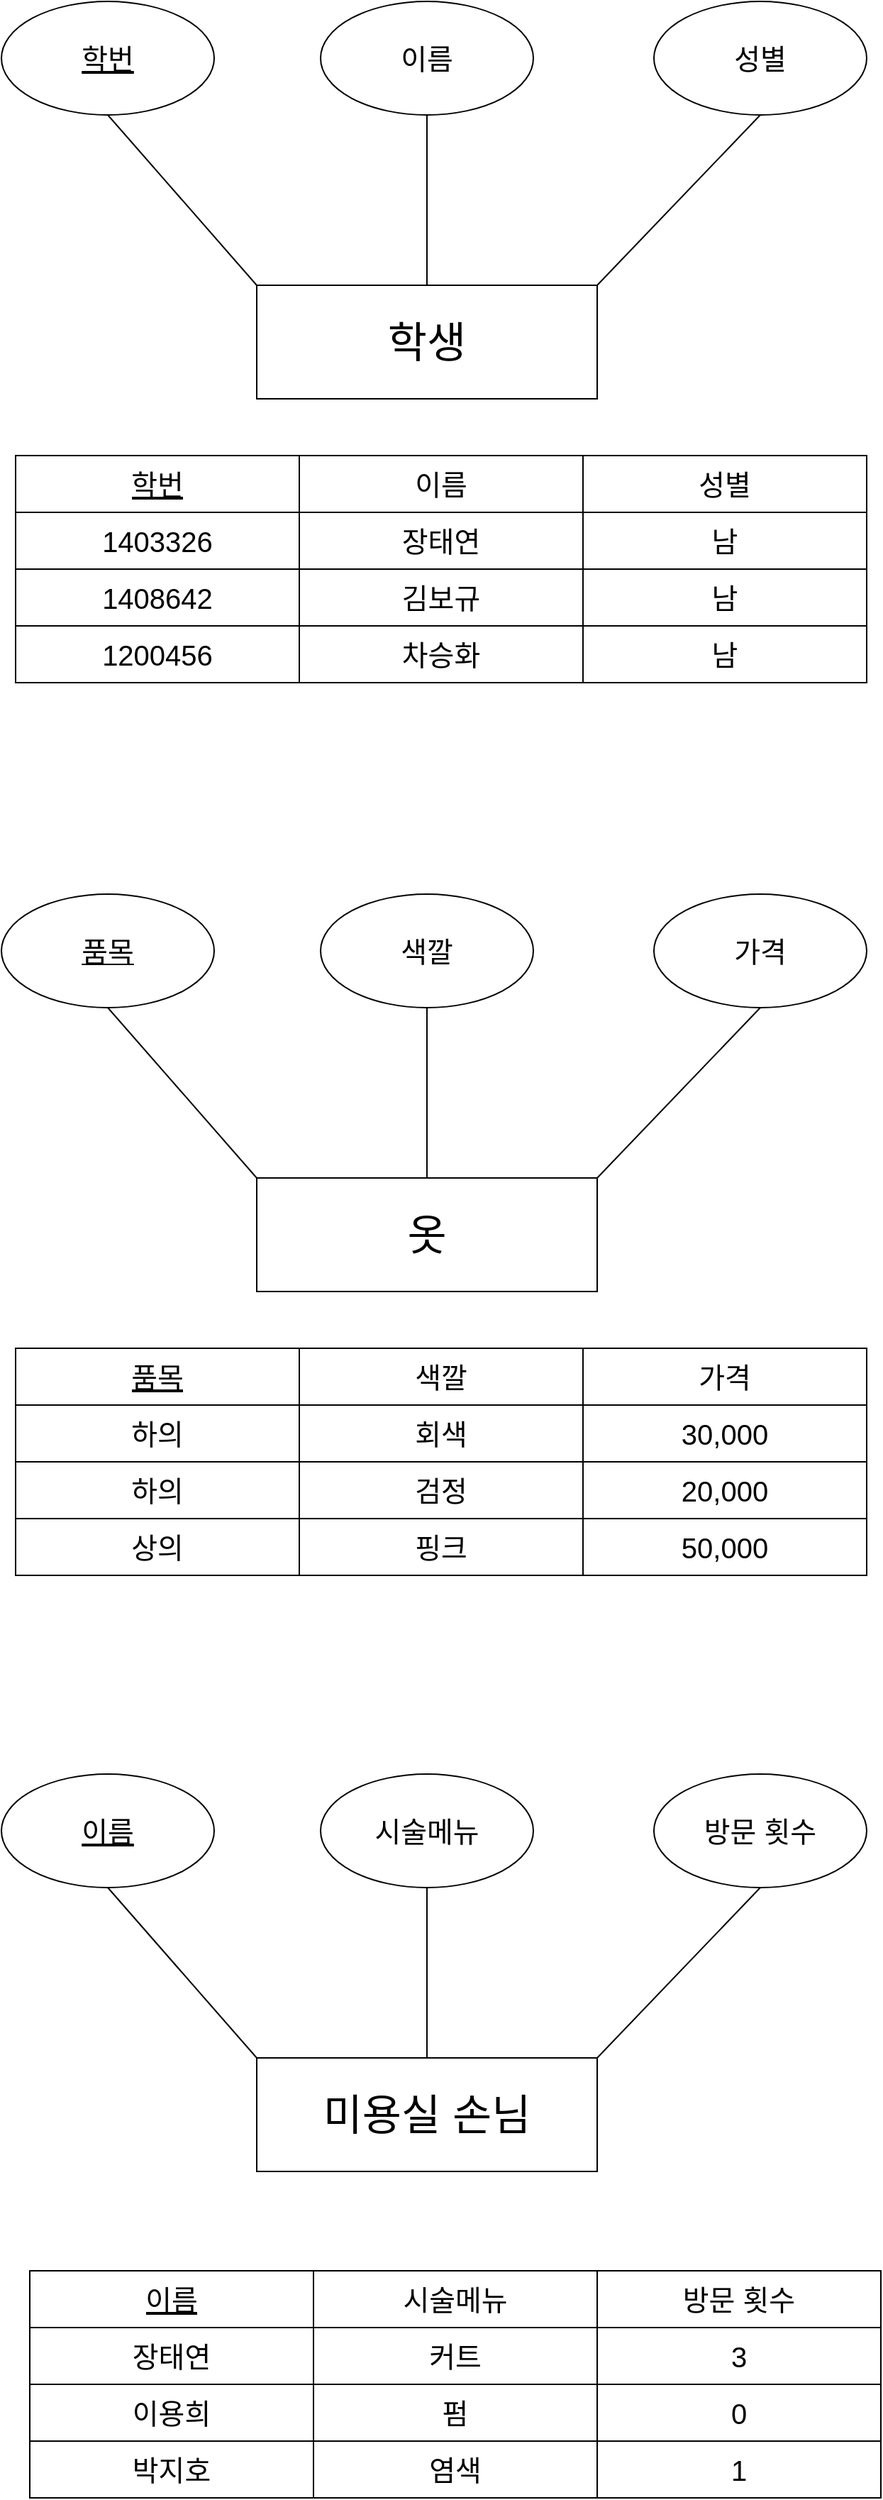 <mxfile version="20.2.4" type="device"><diagram id="tRxpcBPPadmH9W91y1JN" name="페이지-1"><mxGraphModel dx="1422" dy="1963" grid="1" gridSize="10" guides="1" tooltips="1" connect="1" arrows="1" fold="1" page="1" pageScale="1" pageWidth="827" pageHeight="1169" math="0" shadow="0"><root><mxCell id="0"/><mxCell id="1" parent="0"/><mxCell id="XRPb7nMBvgNFOaw5se1o-103" value="&lt;span style=&quot;font-size: 30px;&quot;&gt;학생&lt;/span&gt;" style="rounded=0;whiteSpace=wrap;html=1;" vertex="1" parent="1"><mxGeometry x="291" y="-919" width="240" height="80" as="geometry"/></mxCell><mxCell id="XRPb7nMBvgNFOaw5se1o-104" value="&lt;font style=&quot;font-size: 20px;&quot;&gt;&lt;u&gt;학번&lt;/u&gt;&lt;/font&gt;" style="ellipse;whiteSpace=wrap;html=1;" vertex="1" parent="1"><mxGeometry x="111" y="-1119" width="150" height="80" as="geometry"/></mxCell><mxCell id="XRPb7nMBvgNFOaw5se1o-105" value="&lt;span style=&quot;font-size: 20px;&quot;&gt;이름&lt;/span&gt;" style="ellipse;whiteSpace=wrap;html=1;" vertex="1" parent="1"><mxGeometry x="336" y="-1119" width="150" height="80" as="geometry"/></mxCell><mxCell id="XRPb7nMBvgNFOaw5se1o-106" value="&lt;span style=&quot;font-size: 20px;&quot;&gt;성별&lt;/span&gt;" style="ellipse;whiteSpace=wrap;html=1;" vertex="1" parent="1"><mxGeometry x="571" y="-1119" width="150" height="80" as="geometry"/></mxCell><mxCell id="XRPb7nMBvgNFOaw5se1o-107" value="" style="endArrow=none;html=1;rounded=0;fontSize=20;entryX=0.5;entryY=1;entryDx=0;entryDy=0;" edge="1" parent="1" target="XRPb7nMBvgNFOaw5se1o-104"><mxGeometry width="50" height="50" relative="1" as="geometry"><mxPoint x="291" y="-919" as="sourcePoint"/><mxPoint x="341" y="-969" as="targetPoint"/></mxGeometry></mxCell><mxCell id="XRPb7nMBvgNFOaw5se1o-108" value="" style="endArrow=none;html=1;rounded=0;fontSize=20;entryX=0.5;entryY=1;entryDx=0;entryDy=0;exitX=0.5;exitY=0;exitDx=0;exitDy=0;" edge="1" parent="1" source="XRPb7nMBvgNFOaw5se1o-103"><mxGeometry width="50" height="50" relative="1" as="geometry"><mxPoint x="516" y="-919" as="sourcePoint"/><mxPoint x="411" y="-1039" as="targetPoint"/></mxGeometry></mxCell><mxCell id="XRPb7nMBvgNFOaw5se1o-109" value="" style="endArrow=none;html=1;rounded=0;fontSize=20;entryX=1;entryY=0;entryDx=0;entryDy=0;exitX=0.5;exitY=1;exitDx=0;exitDy=0;" edge="1" parent="1" source="XRPb7nMBvgNFOaw5se1o-106" target="XRPb7nMBvgNFOaw5se1o-103"><mxGeometry width="50" height="50" relative="1" as="geometry"><mxPoint x="626" y="-909" as="sourcePoint"/><mxPoint x="521" y="-1029" as="targetPoint"/></mxGeometry></mxCell><mxCell id="XRPb7nMBvgNFOaw5se1o-110" value="" style="shape=table;startSize=0;container=1;collapsible=0;childLayout=tableLayout;fontSize=20;" vertex="1" parent="1"><mxGeometry x="121" y="-799" width="600" height="160" as="geometry"/></mxCell><mxCell id="XRPb7nMBvgNFOaw5se1o-111" value="" style="shape=tableRow;horizontal=0;startSize=0;swimlaneHead=0;swimlaneBody=0;top=0;left=0;bottom=0;right=0;collapsible=0;dropTarget=0;fillColor=none;points=[[0,0.5],[1,0.5]];portConstraint=eastwest;fontSize=20;" vertex="1" parent="XRPb7nMBvgNFOaw5se1o-110"><mxGeometry width="600" height="40" as="geometry"/></mxCell><mxCell id="XRPb7nMBvgNFOaw5se1o-112" value="&lt;u&gt;학번&lt;/u&gt;" style="shape=partialRectangle;html=1;whiteSpace=wrap;connectable=0;overflow=hidden;fillColor=none;top=0;left=0;bottom=0;right=0;pointerEvents=1;fontSize=20;" vertex="1" parent="XRPb7nMBvgNFOaw5se1o-111"><mxGeometry width="200" height="40" as="geometry"><mxRectangle width="200" height="40" as="alternateBounds"/></mxGeometry></mxCell><mxCell id="XRPb7nMBvgNFOaw5se1o-113" value="이름" style="shape=partialRectangle;html=1;whiteSpace=wrap;connectable=0;overflow=hidden;fillColor=none;top=0;left=0;bottom=0;right=0;pointerEvents=1;fontSize=20;" vertex="1" parent="XRPb7nMBvgNFOaw5se1o-111"><mxGeometry x="200" width="200" height="40" as="geometry"><mxRectangle width="200" height="40" as="alternateBounds"/></mxGeometry></mxCell><mxCell id="XRPb7nMBvgNFOaw5se1o-114" value="성별" style="shape=partialRectangle;html=1;whiteSpace=wrap;connectable=0;overflow=hidden;fillColor=none;top=0;left=0;bottom=0;right=0;pointerEvents=1;fontSize=20;" vertex="1" parent="XRPb7nMBvgNFOaw5se1o-111"><mxGeometry x="400" width="200" height="40" as="geometry"><mxRectangle width="200" height="40" as="alternateBounds"/></mxGeometry></mxCell><mxCell id="XRPb7nMBvgNFOaw5se1o-115" value="" style="shape=tableRow;horizontal=0;startSize=0;swimlaneHead=0;swimlaneBody=0;top=0;left=0;bottom=0;right=0;collapsible=0;dropTarget=0;fillColor=none;points=[[0,0.5],[1,0.5]];portConstraint=eastwest;fontSize=20;" vertex="1" parent="XRPb7nMBvgNFOaw5se1o-110"><mxGeometry y="40" width="600" height="40" as="geometry"/></mxCell><mxCell id="XRPb7nMBvgNFOaw5se1o-116" value="1403326" style="shape=partialRectangle;html=1;whiteSpace=wrap;connectable=0;overflow=hidden;fillColor=none;top=0;left=0;bottom=0;right=0;pointerEvents=1;fontSize=20;" vertex="1" parent="XRPb7nMBvgNFOaw5se1o-115"><mxGeometry width="200" height="40" as="geometry"><mxRectangle width="200" height="40" as="alternateBounds"/></mxGeometry></mxCell><mxCell id="XRPb7nMBvgNFOaw5se1o-117" value="장태연" style="shape=partialRectangle;html=1;whiteSpace=wrap;connectable=0;overflow=hidden;fillColor=none;top=0;left=0;bottom=0;right=0;pointerEvents=1;fontSize=20;" vertex="1" parent="XRPb7nMBvgNFOaw5se1o-115"><mxGeometry x="200" width="200" height="40" as="geometry"><mxRectangle width="200" height="40" as="alternateBounds"/></mxGeometry></mxCell><mxCell id="XRPb7nMBvgNFOaw5se1o-118" value="남" style="shape=partialRectangle;html=1;whiteSpace=wrap;connectable=0;overflow=hidden;fillColor=none;top=0;left=0;bottom=0;right=0;pointerEvents=1;fontSize=20;" vertex="1" parent="XRPb7nMBvgNFOaw5se1o-115"><mxGeometry x="400" width="200" height="40" as="geometry"><mxRectangle width="200" height="40" as="alternateBounds"/></mxGeometry></mxCell><mxCell id="XRPb7nMBvgNFOaw5se1o-119" value="" style="shape=tableRow;horizontal=0;startSize=0;swimlaneHead=0;swimlaneBody=0;top=0;left=0;bottom=0;right=0;collapsible=0;dropTarget=0;fillColor=none;points=[[0,0.5],[1,0.5]];portConstraint=eastwest;fontSize=20;" vertex="1" parent="XRPb7nMBvgNFOaw5se1o-110"><mxGeometry y="80" width="600" height="40" as="geometry"/></mxCell><mxCell id="XRPb7nMBvgNFOaw5se1o-120" value="1408642" style="shape=partialRectangle;html=1;whiteSpace=wrap;connectable=0;overflow=hidden;fillColor=none;top=0;left=0;bottom=0;right=0;pointerEvents=1;fontSize=20;" vertex="1" parent="XRPb7nMBvgNFOaw5se1o-119"><mxGeometry width="200" height="40" as="geometry"><mxRectangle width="200" height="40" as="alternateBounds"/></mxGeometry></mxCell><mxCell id="XRPb7nMBvgNFOaw5se1o-121" value="김보규" style="shape=partialRectangle;html=1;whiteSpace=wrap;connectable=0;overflow=hidden;fillColor=none;top=0;left=0;bottom=0;right=0;pointerEvents=1;fontSize=20;" vertex="1" parent="XRPb7nMBvgNFOaw5se1o-119"><mxGeometry x="200" width="200" height="40" as="geometry"><mxRectangle width="200" height="40" as="alternateBounds"/></mxGeometry></mxCell><mxCell id="XRPb7nMBvgNFOaw5se1o-122" value="남" style="shape=partialRectangle;html=1;whiteSpace=wrap;connectable=0;overflow=hidden;fillColor=none;top=0;left=0;bottom=0;right=0;pointerEvents=1;fontSize=20;" vertex="1" parent="XRPb7nMBvgNFOaw5se1o-119"><mxGeometry x="400" width="200" height="40" as="geometry"><mxRectangle width="200" height="40" as="alternateBounds"/></mxGeometry></mxCell><mxCell id="XRPb7nMBvgNFOaw5se1o-123" value="" style="shape=tableRow;horizontal=0;startSize=0;swimlaneHead=0;swimlaneBody=0;top=0;left=0;bottom=0;right=0;collapsible=0;dropTarget=0;fillColor=none;points=[[0,0.5],[1,0.5]];portConstraint=eastwest;fontSize=20;" vertex="1" parent="XRPb7nMBvgNFOaw5se1o-110"><mxGeometry y="120" width="600" height="40" as="geometry"/></mxCell><mxCell id="XRPb7nMBvgNFOaw5se1o-124" value="1200456" style="shape=partialRectangle;html=1;whiteSpace=wrap;connectable=0;overflow=hidden;fillColor=none;top=0;left=0;bottom=0;right=0;pointerEvents=1;fontSize=20;" vertex="1" parent="XRPb7nMBvgNFOaw5se1o-123"><mxGeometry width="200" height="40" as="geometry"><mxRectangle width="200" height="40" as="alternateBounds"/></mxGeometry></mxCell><mxCell id="XRPb7nMBvgNFOaw5se1o-125" value="차승화" style="shape=partialRectangle;html=1;whiteSpace=wrap;connectable=0;overflow=hidden;fillColor=none;top=0;left=0;bottom=0;right=0;pointerEvents=1;fontSize=20;" vertex="1" parent="XRPb7nMBvgNFOaw5se1o-123"><mxGeometry x="200" width="200" height="40" as="geometry"><mxRectangle width="200" height="40" as="alternateBounds"/></mxGeometry></mxCell><mxCell id="XRPb7nMBvgNFOaw5se1o-126" value="남" style="shape=partialRectangle;html=1;whiteSpace=wrap;connectable=0;overflow=hidden;fillColor=none;top=0;left=0;bottom=0;right=0;pointerEvents=1;fontSize=20;" vertex="1" parent="XRPb7nMBvgNFOaw5se1o-123"><mxGeometry x="400" width="200" height="40" as="geometry"><mxRectangle width="200" height="40" as="alternateBounds"/></mxGeometry></mxCell><mxCell id="XRPb7nMBvgNFOaw5se1o-127" value="&lt;span style=&quot;font-size: 30px;&quot;&gt;옷&lt;/span&gt;" style="rounded=0;whiteSpace=wrap;html=1;" vertex="1" parent="1"><mxGeometry x="291" y="-290" width="240" height="80" as="geometry"/></mxCell><mxCell id="XRPb7nMBvgNFOaw5se1o-128" value="&lt;u&gt;&lt;font style=&quot;font-size: 20px;&quot;&gt;품목&lt;/font&gt;&lt;/u&gt;" style="ellipse;whiteSpace=wrap;html=1;" vertex="1" parent="1"><mxGeometry x="111" y="-490" width="150" height="80" as="geometry"/></mxCell><mxCell id="XRPb7nMBvgNFOaw5se1o-129" value="&lt;span style=&quot;font-size: 20px;&quot;&gt;색깔&lt;/span&gt;" style="ellipse;whiteSpace=wrap;html=1;" vertex="1" parent="1"><mxGeometry x="336" y="-490" width="150" height="80" as="geometry"/></mxCell><mxCell id="XRPb7nMBvgNFOaw5se1o-130" value="&lt;font style=&quot;font-size: 20px;&quot;&gt;가격&lt;/font&gt;" style="ellipse;whiteSpace=wrap;html=1;" vertex="1" parent="1"><mxGeometry x="571" y="-490" width="150" height="80" as="geometry"/></mxCell><mxCell id="XRPb7nMBvgNFOaw5se1o-131" value="" style="endArrow=none;html=1;rounded=0;fontSize=20;entryX=0.5;entryY=1;entryDx=0;entryDy=0;" edge="1" parent="1" target="XRPb7nMBvgNFOaw5se1o-128"><mxGeometry width="50" height="50" relative="1" as="geometry"><mxPoint x="291" y="-290" as="sourcePoint"/><mxPoint x="341" y="-340" as="targetPoint"/></mxGeometry></mxCell><mxCell id="XRPb7nMBvgNFOaw5se1o-132" value="" style="endArrow=none;html=1;rounded=0;fontSize=20;entryX=0.5;entryY=1;entryDx=0;entryDy=0;exitX=0.5;exitY=0;exitDx=0;exitDy=0;" edge="1" parent="1" source="XRPb7nMBvgNFOaw5se1o-127"><mxGeometry width="50" height="50" relative="1" as="geometry"><mxPoint x="516" y="-290" as="sourcePoint"/><mxPoint x="411" y="-410" as="targetPoint"/></mxGeometry></mxCell><mxCell id="XRPb7nMBvgNFOaw5se1o-133" value="" style="endArrow=none;html=1;rounded=0;fontSize=20;entryX=1;entryY=0;entryDx=0;entryDy=0;exitX=0.5;exitY=1;exitDx=0;exitDy=0;" edge="1" parent="1" source="XRPb7nMBvgNFOaw5se1o-130" target="XRPb7nMBvgNFOaw5se1o-127"><mxGeometry width="50" height="50" relative="1" as="geometry"><mxPoint x="626" y="-280" as="sourcePoint"/><mxPoint x="521" y="-400" as="targetPoint"/></mxGeometry></mxCell><mxCell id="XRPb7nMBvgNFOaw5se1o-134" value="" style="shape=table;startSize=0;container=1;collapsible=0;childLayout=tableLayout;fontSize=20;" vertex="1" parent="1"><mxGeometry x="121" y="-170" width="600" height="160" as="geometry"/></mxCell><mxCell id="XRPb7nMBvgNFOaw5se1o-135" value="" style="shape=tableRow;horizontal=0;startSize=0;swimlaneHead=0;swimlaneBody=0;top=0;left=0;bottom=0;right=0;collapsible=0;dropTarget=0;fillColor=none;points=[[0,0.5],[1,0.5]];portConstraint=eastwest;fontSize=20;" vertex="1" parent="XRPb7nMBvgNFOaw5se1o-134"><mxGeometry width="600" height="40" as="geometry"/></mxCell><mxCell id="XRPb7nMBvgNFOaw5se1o-136" value="&lt;u&gt;품목&lt;/u&gt;" style="shape=partialRectangle;html=1;whiteSpace=wrap;connectable=0;overflow=hidden;fillColor=none;top=0;left=0;bottom=0;right=0;pointerEvents=1;fontSize=20;" vertex="1" parent="XRPb7nMBvgNFOaw5se1o-135"><mxGeometry width="200" height="40" as="geometry"><mxRectangle width="200" height="40" as="alternateBounds"/></mxGeometry></mxCell><mxCell id="XRPb7nMBvgNFOaw5se1o-137" value="색깔" style="shape=partialRectangle;html=1;whiteSpace=wrap;connectable=0;overflow=hidden;fillColor=none;top=0;left=0;bottom=0;right=0;pointerEvents=1;fontSize=20;" vertex="1" parent="XRPb7nMBvgNFOaw5se1o-135"><mxGeometry x="200" width="200" height="40" as="geometry"><mxRectangle width="200" height="40" as="alternateBounds"/></mxGeometry></mxCell><mxCell id="XRPb7nMBvgNFOaw5se1o-138" value="가격" style="shape=partialRectangle;html=1;whiteSpace=wrap;connectable=0;overflow=hidden;fillColor=none;top=0;left=0;bottom=0;right=0;pointerEvents=1;fontSize=20;" vertex="1" parent="XRPb7nMBvgNFOaw5se1o-135"><mxGeometry x="400" width="200" height="40" as="geometry"><mxRectangle width="200" height="40" as="alternateBounds"/></mxGeometry></mxCell><mxCell id="XRPb7nMBvgNFOaw5se1o-139" value="" style="shape=tableRow;horizontal=0;startSize=0;swimlaneHead=0;swimlaneBody=0;top=0;left=0;bottom=0;right=0;collapsible=0;dropTarget=0;fillColor=none;points=[[0,0.5],[1,0.5]];portConstraint=eastwest;fontSize=20;" vertex="1" parent="XRPb7nMBvgNFOaw5se1o-134"><mxGeometry y="40" width="600" height="40" as="geometry"/></mxCell><mxCell id="XRPb7nMBvgNFOaw5se1o-140" value="하의" style="shape=partialRectangle;html=1;whiteSpace=wrap;connectable=0;overflow=hidden;fillColor=none;top=0;left=0;bottom=0;right=0;pointerEvents=1;fontSize=20;" vertex="1" parent="XRPb7nMBvgNFOaw5se1o-139"><mxGeometry width="200" height="40" as="geometry"><mxRectangle width="200" height="40" as="alternateBounds"/></mxGeometry></mxCell><mxCell id="XRPb7nMBvgNFOaw5se1o-141" value="회색" style="shape=partialRectangle;html=1;whiteSpace=wrap;connectable=0;overflow=hidden;fillColor=none;top=0;left=0;bottom=0;right=0;pointerEvents=1;fontSize=20;" vertex="1" parent="XRPb7nMBvgNFOaw5se1o-139"><mxGeometry x="200" width="200" height="40" as="geometry"><mxRectangle width="200" height="40" as="alternateBounds"/></mxGeometry></mxCell><mxCell id="XRPb7nMBvgNFOaw5se1o-142" value="30,000" style="shape=partialRectangle;html=1;whiteSpace=wrap;connectable=0;overflow=hidden;fillColor=none;top=0;left=0;bottom=0;right=0;pointerEvents=1;fontSize=20;" vertex="1" parent="XRPb7nMBvgNFOaw5se1o-139"><mxGeometry x="400" width="200" height="40" as="geometry"><mxRectangle width="200" height="40" as="alternateBounds"/></mxGeometry></mxCell><mxCell id="XRPb7nMBvgNFOaw5se1o-143" value="" style="shape=tableRow;horizontal=0;startSize=0;swimlaneHead=0;swimlaneBody=0;top=0;left=0;bottom=0;right=0;collapsible=0;dropTarget=0;fillColor=none;points=[[0,0.5],[1,0.5]];portConstraint=eastwest;fontSize=20;" vertex="1" parent="XRPb7nMBvgNFOaw5se1o-134"><mxGeometry y="80" width="600" height="40" as="geometry"/></mxCell><mxCell id="XRPb7nMBvgNFOaw5se1o-144" value="하의" style="shape=partialRectangle;html=1;whiteSpace=wrap;connectable=0;overflow=hidden;fillColor=none;top=0;left=0;bottom=0;right=0;pointerEvents=1;fontSize=20;" vertex="1" parent="XRPb7nMBvgNFOaw5se1o-143"><mxGeometry width="200" height="40" as="geometry"><mxRectangle width="200" height="40" as="alternateBounds"/></mxGeometry></mxCell><mxCell id="XRPb7nMBvgNFOaw5se1o-145" value="검정" style="shape=partialRectangle;html=1;whiteSpace=wrap;connectable=0;overflow=hidden;fillColor=none;top=0;left=0;bottom=0;right=0;pointerEvents=1;fontSize=20;" vertex="1" parent="XRPb7nMBvgNFOaw5se1o-143"><mxGeometry x="200" width="200" height="40" as="geometry"><mxRectangle width="200" height="40" as="alternateBounds"/></mxGeometry></mxCell><mxCell id="XRPb7nMBvgNFOaw5se1o-146" value="20,000" style="shape=partialRectangle;html=1;whiteSpace=wrap;connectable=0;overflow=hidden;fillColor=none;top=0;left=0;bottom=0;right=0;pointerEvents=1;fontSize=20;" vertex="1" parent="XRPb7nMBvgNFOaw5se1o-143"><mxGeometry x="400" width="200" height="40" as="geometry"><mxRectangle width="200" height="40" as="alternateBounds"/></mxGeometry></mxCell><mxCell id="XRPb7nMBvgNFOaw5se1o-147" value="" style="shape=tableRow;horizontal=0;startSize=0;swimlaneHead=0;swimlaneBody=0;top=0;left=0;bottom=0;right=0;collapsible=0;dropTarget=0;fillColor=none;points=[[0,0.5],[1,0.5]];portConstraint=eastwest;fontSize=20;" vertex="1" parent="XRPb7nMBvgNFOaw5se1o-134"><mxGeometry y="120" width="600" height="40" as="geometry"/></mxCell><mxCell id="XRPb7nMBvgNFOaw5se1o-148" value="상의" style="shape=partialRectangle;html=1;whiteSpace=wrap;connectable=0;overflow=hidden;fillColor=none;top=0;left=0;bottom=0;right=0;pointerEvents=1;fontSize=20;" vertex="1" parent="XRPb7nMBvgNFOaw5se1o-147"><mxGeometry width="200" height="40" as="geometry"><mxRectangle width="200" height="40" as="alternateBounds"/></mxGeometry></mxCell><mxCell id="XRPb7nMBvgNFOaw5se1o-149" value="핑크" style="shape=partialRectangle;html=1;whiteSpace=wrap;connectable=0;overflow=hidden;fillColor=none;top=0;left=0;bottom=0;right=0;pointerEvents=1;fontSize=20;" vertex="1" parent="XRPb7nMBvgNFOaw5se1o-147"><mxGeometry x="200" width="200" height="40" as="geometry"><mxRectangle width="200" height="40" as="alternateBounds"/></mxGeometry></mxCell><mxCell id="XRPb7nMBvgNFOaw5se1o-150" value="50,000" style="shape=partialRectangle;html=1;whiteSpace=wrap;connectable=0;overflow=hidden;fillColor=none;top=0;left=0;bottom=0;right=0;pointerEvents=1;fontSize=20;" vertex="1" parent="XRPb7nMBvgNFOaw5se1o-147"><mxGeometry x="400" width="200" height="40" as="geometry"><mxRectangle width="200" height="40" as="alternateBounds"/></mxGeometry></mxCell><mxCell id="XRPb7nMBvgNFOaw5se1o-175" value="&lt;font style=&quot;font-size: 30px;&quot;&gt;미용실 손님&lt;/font&gt;" style="rounded=0;whiteSpace=wrap;html=1;" vertex="1" parent="1"><mxGeometry x="291" y="330" width="240" height="80" as="geometry"/></mxCell><mxCell id="XRPb7nMBvgNFOaw5se1o-176" value="&lt;font style=&quot;font-size: 20px;&quot;&gt;&lt;u&gt;이름&lt;/u&gt;&lt;/font&gt;" style="ellipse;whiteSpace=wrap;html=1;" vertex="1" parent="1"><mxGeometry x="111" y="130" width="150" height="80" as="geometry"/></mxCell><mxCell id="XRPb7nMBvgNFOaw5se1o-177" value="&lt;font style=&quot;font-size: 20px;&quot;&gt;시술메뉴&lt;/font&gt;" style="ellipse;whiteSpace=wrap;html=1;" vertex="1" parent="1"><mxGeometry x="336" y="130" width="150" height="80" as="geometry"/></mxCell><mxCell id="XRPb7nMBvgNFOaw5se1o-178" value="&lt;span style=&quot;font-size: 20px;&quot;&gt;방문 횟수&lt;/span&gt;" style="ellipse;whiteSpace=wrap;html=1;" vertex="1" parent="1"><mxGeometry x="571" y="130" width="150" height="80" as="geometry"/></mxCell><mxCell id="XRPb7nMBvgNFOaw5se1o-179" value="" style="endArrow=none;html=1;rounded=0;fontSize=20;entryX=0.5;entryY=1;entryDx=0;entryDy=0;" edge="1" parent="1" target="XRPb7nMBvgNFOaw5se1o-176"><mxGeometry width="50" height="50" relative="1" as="geometry"><mxPoint x="291" y="330" as="sourcePoint"/><mxPoint x="341" y="280" as="targetPoint"/></mxGeometry></mxCell><mxCell id="XRPb7nMBvgNFOaw5se1o-180" value="" style="endArrow=none;html=1;rounded=0;fontSize=20;entryX=0.5;entryY=1;entryDx=0;entryDy=0;exitX=0.5;exitY=0;exitDx=0;exitDy=0;" edge="1" parent="1" source="XRPb7nMBvgNFOaw5se1o-175"><mxGeometry width="50" height="50" relative="1" as="geometry"><mxPoint x="516" y="330" as="sourcePoint"/><mxPoint x="411" y="210" as="targetPoint"/></mxGeometry></mxCell><mxCell id="XRPb7nMBvgNFOaw5se1o-181" value="" style="endArrow=none;html=1;rounded=0;fontSize=20;entryX=1;entryY=0;entryDx=0;entryDy=0;exitX=0.5;exitY=1;exitDx=0;exitDy=0;" edge="1" parent="1" source="XRPb7nMBvgNFOaw5se1o-178" target="XRPb7nMBvgNFOaw5se1o-175"><mxGeometry width="50" height="50" relative="1" as="geometry"><mxPoint x="626" y="340" as="sourcePoint"/><mxPoint x="521" y="220" as="targetPoint"/></mxGeometry></mxCell><mxCell id="XRPb7nMBvgNFOaw5se1o-182" value="" style="shape=table;startSize=0;container=1;collapsible=0;childLayout=tableLayout;fontSize=20;" vertex="1" parent="1"><mxGeometry x="131" y="480" width="600" height="160" as="geometry"/></mxCell><mxCell id="XRPb7nMBvgNFOaw5se1o-183" value="" style="shape=tableRow;horizontal=0;startSize=0;swimlaneHead=0;swimlaneBody=0;top=0;left=0;bottom=0;right=0;collapsible=0;dropTarget=0;fillColor=none;points=[[0,0.5],[1,0.5]];portConstraint=eastwest;fontSize=20;" vertex="1" parent="XRPb7nMBvgNFOaw5se1o-182"><mxGeometry width="600" height="40" as="geometry"/></mxCell><mxCell id="XRPb7nMBvgNFOaw5se1o-184" value="&lt;u&gt;이름&lt;/u&gt;" style="shape=partialRectangle;html=1;whiteSpace=wrap;connectable=0;overflow=hidden;fillColor=none;top=0;left=0;bottom=0;right=0;pointerEvents=1;fontSize=20;" vertex="1" parent="XRPb7nMBvgNFOaw5se1o-183"><mxGeometry width="200" height="40" as="geometry"><mxRectangle width="200" height="40" as="alternateBounds"/></mxGeometry></mxCell><mxCell id="XRPb7nMBvgNFOaw5se1o-185" value="시술메뉴" style="shape=partialRectangle;html=1;whiteSpace=wrap;connectable=0;overflow=hidden;fillColor=none;top=0;left=0;bottom=0;right=0;pointerEvents=1;fontSize=20;" vertex="1" parent="XRPb7nMBvgNFOaw5se1o-183"><mxGeometry x="200" width="200" height="40" as="geometry"><mxRectangle width="200" height="40" as="alternateBounds"/></mxGeometry></mxCell><mxCell id="XRPb7nMBvgNFOaw5se1o-186" value="방문 횟수" style="shape=partialRectangle;html=1;whiteSpace=wrap;connectable=0;overflow=hidden;fillColor=none;top=0;left=0;bottom=0;right=0;pointerEvents=1;fontSize=20;" vertex="1" parent="XRPb7nMBvgNFOaw5se1o-183"><mxGeometry x="400" width="200" height="40" as="geometry"><mxRectangle width="200" height="40" as="alternateBounds"/></mxGeometry></mxCell><mxCell id="XRPb7nMBvgNFOaw5se1o-187" value="" style="shape=tableRow;horizontal=0;startSize=0;swimlaneHead=0;swimlaneBody=0;top=0;left=0;bottom=0;right=0;collapsible=0;dropTarget=0;fillColor=none;points=[[0,0.5],[1,0.5]];portConstraint=eastwest;fontSize=20;" vertex="1" parent="XRPb7nMBvgNFOaw5se1o-182"><mxGeometry y="40" width="600" height="40" as="geometry"/></mxCell><mxCell id="XRPb7nMBvgNFOaw5se1o-188" value="장태연" style="shape=partialRectangle;html=1;whiteSpace=wrap;connectable=0;overflow=hidden;fillColor=none;top=0;left=0;bottom=0;right=0;pointerEvents=1;fontSize=20;" vertex="1" parent="XRPb7nMBvgNFOaw5se1o-187"><mxGeometry width="200" height="40" as="geometry"><mxRectangle width="200" height="40" as="alternateBounds"/></mxGeometry></mxCell><mxCell id="XRPb7nMBvgNFOaw5se1o-189" value="커트" style="shape=partialRectangle;html=1;whiteSpace=wrap;connectable=0;overflow=hidden;fillColor=none;top=0;left=0;bottom=0;right=0;pointerEvents=1;fontSize=20;" vertex="1" parent="XRPb7nMBvgNFOaw5se1o-187"><mxGeometry x="200" width="200" height="40" as="geometry"><mxRectangle width="200" height="40" as="alternateBounds"/></mxGeometry></mxCell><mxCell id="XRPb7nMBvgNFOaw5se1o-190" value="3" style="shape=partialRectangle;html=1;whiteSpace=wrap;connectable=0;overflow=hidden;fillColor=none;top=0;left=0;bottom=0;right=0;pointerEvents=1;fontSize=20;" vertex="1" parent="XRPb7nMBvgNFOaw5se1o-187"><mxGeometry x="400" width="200" height="40" as="geometry"><mxRectangle width="200" height="40" as="alternateBounds"/></mxGeometry></mxCell><mxCell id="XRPb7nMBvgNFOaw5se1o-191" value="" style="shape=tableRow;horizontal=0;startSize=0;swimlaneHead=0;swimlaneBody=0;top=0;left=0;bottom=0;right=0;collapsible=0;dropTarget=0;fillColor=none;points=[[0,0.5],[1,0.5]];portConstraint=eastwest;fontSize=20;" vertex="1" parent="XRPb7nMBvgNFOaw5se1o-182"><mxGeometry y="80" width="600" height="40" as="geometry"/></mxCell><mxCell id="XRPb7nMBvgNFOaw5se1o-192" value="이용희" style="shape=partialRectangle;html=1;whiteSpace=wrap;connectable=0;overflow=hidden;fillColor=none;top=0;left=0;bottom=0;right=0;pointerEvents=1;fontSize=20;" vertex="1" parent="XRPb7nMBvgNFOaw5se1o-191"><mxGeometry width="200" height="40" as="geometry"><mxRectangle width="200" height="40" as="alternateBounds"/></mxGeometry></mxCell><mxCell id="XRPb7nMBvgNFOaw5se1o-193" value="펌" style="shape=partialRectangle;html=1;whiteSpace=wrap;connectable=0;overflow=hidden;fillColor=none;top=0;left=0;bottom=0;right=0;pointerEvents=1;fontSize=20;" vertex="1" parent="XRPb7nMBvgNFOaw5se1o-191"><mxGeometry x="200" width="200" height="40" as="geometry"><mxRectangle width="200" height="40" as="alternateBounds"/></mxGeometry></mxCell><mxCell id="XRPb7nMBvgNFOaw5se1o-194" value="0" style="shape=partialRectangle;html=1;whiteSpace=wrap;connectable=0;overflow=hidden;fillColor=none;top=0;left=0;bottom=0;right=0;pointerEvents=1;fontSize=20;" vertex="1" parent="XRPb7nMBvgNFOaw5se1o-191"><mxGeometry x="400" width="200" height="40" as="geometry"><mxRectangle width="200" height="40" as="alternateBounds"/></mxGeometry></mxCell><mxCell id="XRPb7nMBvgNFOaw5se1o-195" value="" style="shape=tableRow;horizontal=0;startSize=0;swimlaneHead=0;swimlaneBody=0;top=0;left=0;bottom=0;right=0;collapsible=0;dropTarget=0;fillColor=none;points=[[0,0.5],[1,0.5]];portConstraint=eastwest;fontSize=20;" vertex="1" parent="XRPb7nMBvgNFOaw5se1o-182"><mxGeometry y="120" width="600" height="40" as="geometry"/></mxCell><mxCell id="XRPb7nMBvgNFOaw5se1o-196" value="박지호" style="shape=partialRectangle;html=1;whiteSpace=wrap;connectable=0;overflow=hidden;fillColor=none;top=0;left=0;bottom=0;right=0;pointerEvents=1;fontSize=20;" vertex="1" parent="XRPb7nMBvgNFOaw5se1o-195"><mxGeometry width="200" height="40" as="geometry"><mxRectangle width="200" height="40" as="alternateBounds"/></mxGeometry></mxCell><mxCell id="XRPb7nMBvgNFOaw5se1o-197" value="염색" style="shape=partialRectangle;html=1;whiteSpace=wrap;connectable=0;overflow=hidden;fillColor=none;top=0;left=0;bottom=0;right=0;pointerEvents=1;fontSize=20;" vertex="1" parent="XRPb7nMBvgNFOaw5se1o-195"><mxGeometry x="200" width="200" height="40" as="geometry"><mxRectangle width="200" height="40" as="alternateBounds"/></mxGeometry></mxCell><mxCell id="XRPb7nMBvgNFOaw5se1o-198" value="1" style="shape=partialRectangle;html=1;whiteSpace=wrap;connectable=0;overflow=hidden;fillColor=none;top=0;left=0;bottom=0;right=0;pointerEvents=1;fontSize=20;" vertex="1" parent="XRPb7nMBvgNFOaw5se1o-195"><mxGeometry x="400" width="200" height="40" as="geometry"><mxRectangle width="200" height="40" as="alternateBounds"/></mxGeometry></mxCell></root></mxGraphModel></diagram></mxfile>